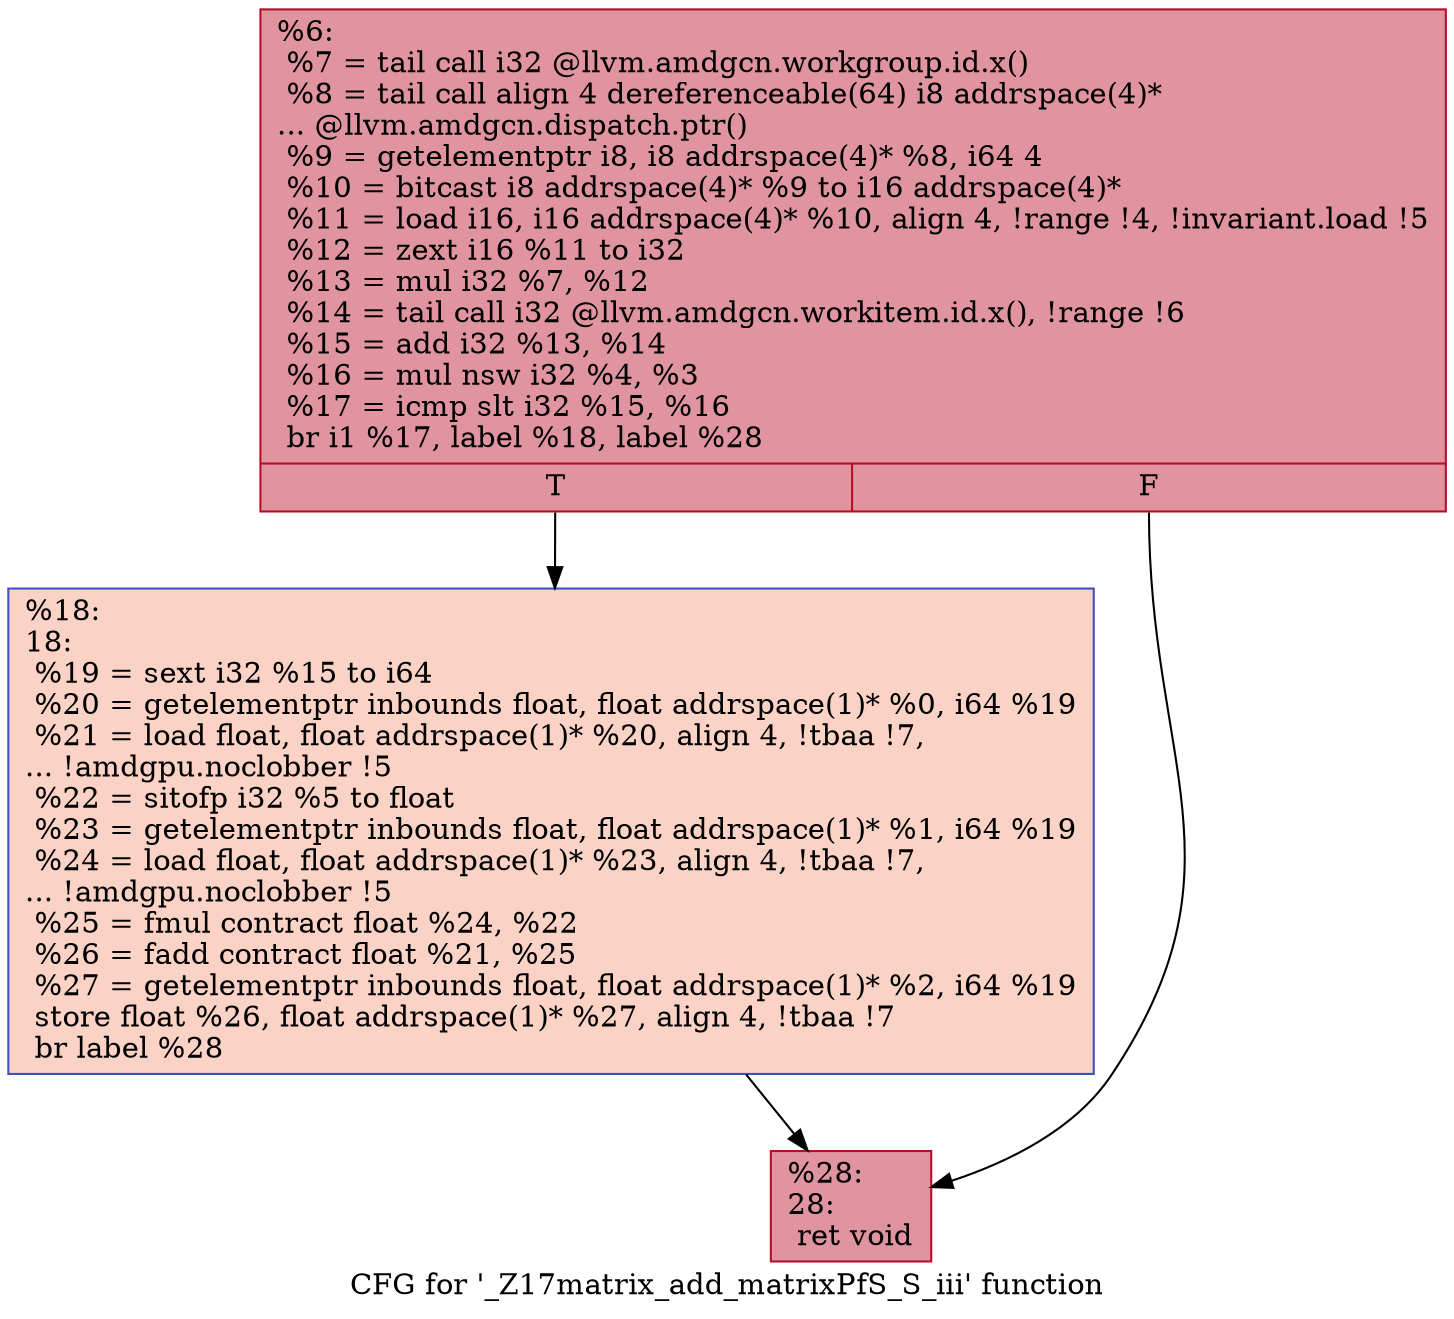 digraph "CFG for '_Z17matrix_add_matrixPfS_S_iii' function" {
	label="CFG for '_Z17matrix_add_matrixPfS_S_iii' function";

	Node0x4895250 [shape=record,color="#b70d28ff", style=filled, fillcolor="#b70d2870",label="{%6:\l  %7 = tail call i32 @llvm.amdgcn.workgroup.id.x()\l  %8 = tail call align 4 dereferenceable(64) i8 addrspace(4)*\l... @llvm.amdgcn.dispatch.ptr()\l  %9 = getelementptr i8, i8 addrspace(4)* %8, i64 4\l  %10 = bitcast i8 addrspace(4)* %9 to i16 addrspace(4)*\l  %11 = load i16, i16 addrspace(4)* %10, align 4, !range !4, !invariant.load !5\l  %12 = zext i16 %11 to i32\l  %13 = mul i32 %7, %12\l  %14 = tail call i32 @llvm.amdgcn.workitem.id.x(), !range !6\l  %15 = add i32 %13, %14\l  %16 = mul nsw i32 %4, %3\l  %17 = icmp slt i32 %15, %16\l  br i1 %17, label %18, label %28\l|{<s0>T|<s1>F}}"];
	Node0x4895250:s0 -> Node0x4897230;
	Node0x4895250:s1 -> Node0x48972c0;
	Node0x4897230 [shape=record,color="#3d50c3ff", style=filled, fillcolor="#f59c7d70",label="{%18:\l18:                                               \l  %19 = sext i32 %15 to i64\l  %20 = getelementptr inbounds float, float addrspace(1)* %0, i64 %19\l  %21 = load float, float addrspace(1)* %20, align 4, !tbaa !7,\l... !amdgpu.noclobber !5\l  %22 = sitofp i32 %5 to float\l  %23 = getelementptr inbounds float, float addrspace(1)* %1, i64 %19\l  %24 = load float, float addrspace(1)* %23, align 4, !tbaa !7,\l... !amdgpu.noclobber !5\l  %25 = fmul contract float %24, %22\l  %26 = fadd contract float %21, %25\l  %27 = getelementptr inbounds float, float addrspace(1)* %2, i64 %19\l  store float %26, float addrspace(1)* %27, align 4, !tbaa !7\l  br label %28\l}"];
	Node0x4897230 -> Node0x48972c0;
	Node0x48972c0 [shape=record,color="#b70d28ff", style=filled, fillcolor="#b70d2870",label="{%28:\l28:                                               \l  ret void\l}"];
}
